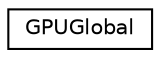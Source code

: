 digraph G
{
  edge [fontname="Helvetica",fontsize="10",labelfontname="Helvetica",labelfontsize="10"];
  node [fontname="Helvetica",fontsize="10",shape=record];
  rankdir=LR;
  Node1 [label="GPUGlobal",height=0.2,width=0.4,color="black", fillcolor="white", style="filled",URL="$de/d32/structGPUGlobal.html"];
}
